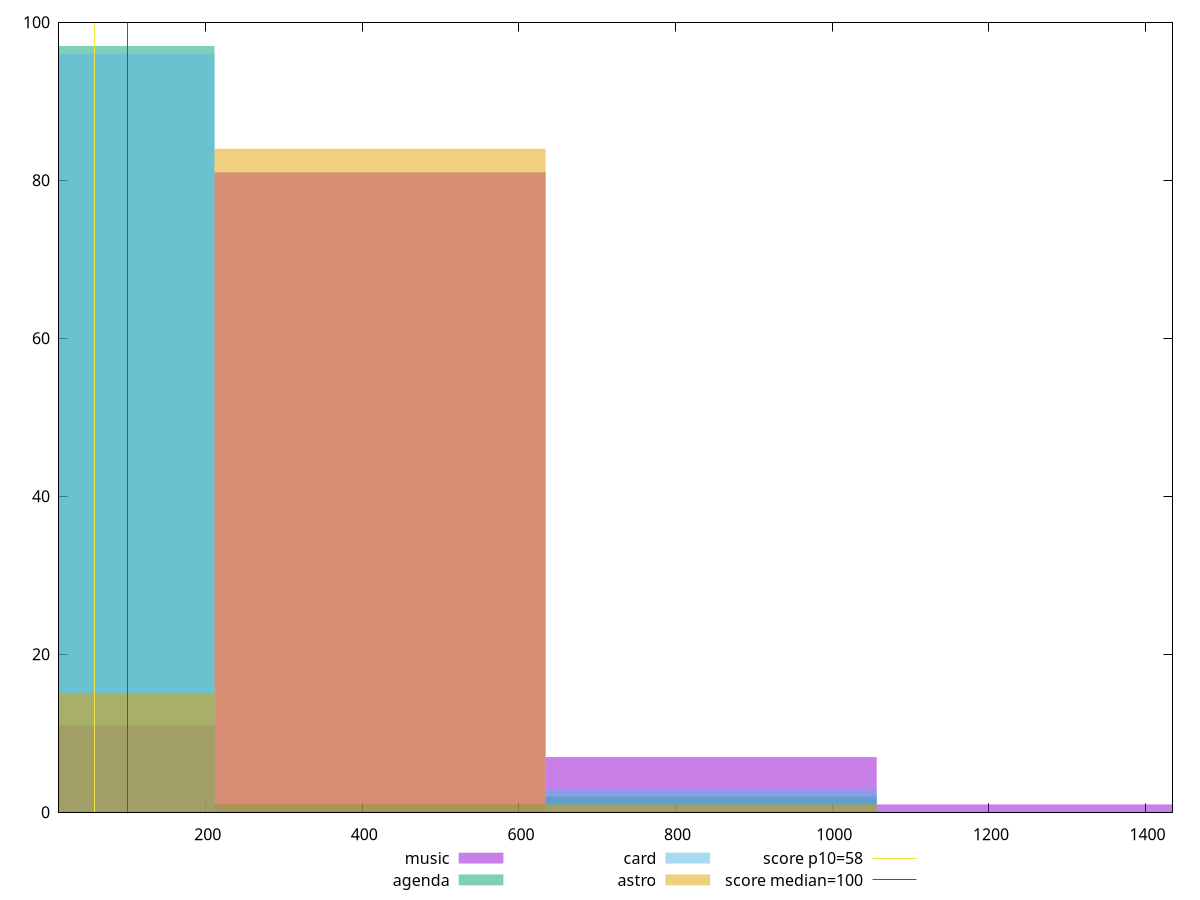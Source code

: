 reset

$music <<EOF
0 11
422.7018727577617 81
845.4037455155234 7
1268.105618273285 1
EOF

$agenda <<EOF
422.7018727577617 1
845.4037455155234 2
0 97
EOF

$card <<EOF
845.4037455155234 3
0 96
EOF

$astro <<EOF
0 15
422.7018727577617 84
845.4037455155234 1
EOF

set key outside below
set boxwidth 422.7018727577617
set xrange [12.8:1434.3999999999994]
set yrange [0:100]
set trange [0:100]
set style fill transparent solid 0.5 noborder

set parametric
set terminal svg size 640, 520 enhanced background rgb 'white'
set output "report/report_00029_2021-02-24T13-36-40.390Z/estimated-input-latency/comparison/histogram/all_raw.svg"

plot $music title "music" with boxes, \
     $agenda title "agenda" with boxes, \
     $card title "card" with boxes, \
     $astro title "astro" with boxes, \
     58,t title "score p10=58", \
     100,t title "score median=100"

reset

